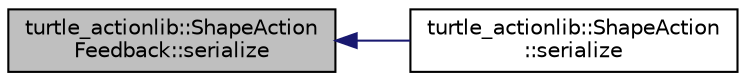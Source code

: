 digraph "turtle_actionlib::ShapeActionFeedback::serialize"
{
  edge [fontname="Helvetica",fontsize="10",labelfontname="Helvetica",labelfontsize="10"];
  node [fontname="Helvetica",fontsize="10",shape=record];
  rankdir="LR";
  Node1 [label="turtle_actionlib::ShapeAction\lFeedback::serialize",height=0.2,width=0.4,color="black", fillcolor="grey75", style="filled" fontcolor="black"];
  Node1 -> Node2 [dir="back",color="midnightblue",fontsize="10",style="solid",fontname="Helvetica"];
  Node2 [label="turtle_actionlib::ShapeAction\l::serialize",height=0.2,width=0.4,color="black", fillcolor="white", style="filled",URL="$classturtle__actionlib_1_1_shape_action.html#a6810127b9473fde47ad4c979422e857c"];
}
